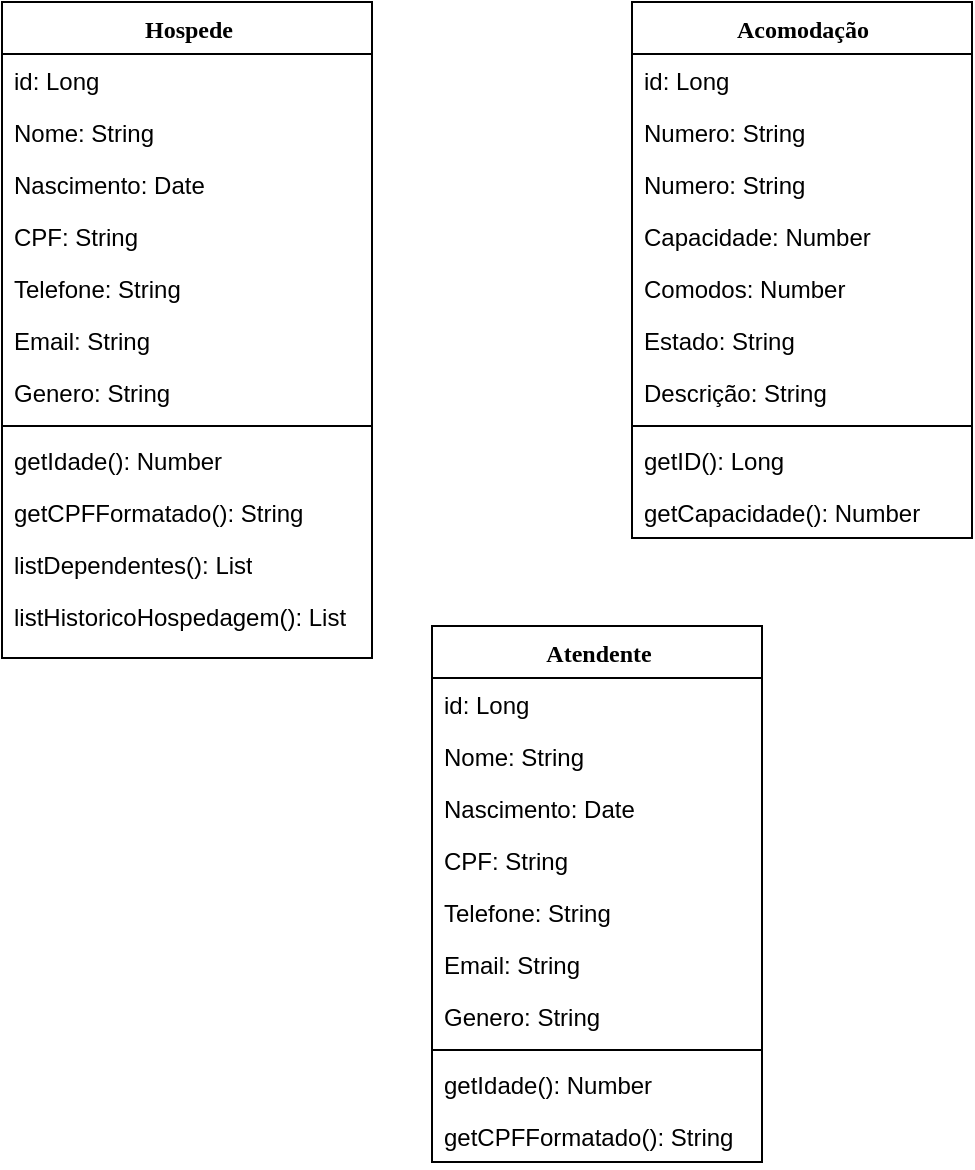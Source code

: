 <mxfile version="26.1.0">
  <diagram name="Page-1" id="6133507b-19e7-1e82-6fc7-422aa6c4b21f">
    <mxGraphModel dx="880" dy="444" grid="1" gridSize="10" guides="1" tooltips="1" connect="1" arrows="1" fold="1" page="1" pageScale="1" pageWidth="1100" pageHeight="850" background="none" math="0" shadow="0">
      <root>
        <mxCell id="0" />
        <mxCell id="1" parent="0" />
        <mxCell id="78961159f06e98e8-17" value="Hospede" style="swimlane;html=1;fontStyle=1;align=center;verticalAlign=top;childLayout=stackLayout;horizontal=1;startSize=26;horizontalStack=0;resizeParent=1;resizeLast=0;collapsible=1;marginBottom=0;swimlaneFillColor=#ffffff;rounded=0;shadow=0;comic=0;labelBackgroundColor=none;strokeWidth=1;fillColor=none;fontFamily=Verdana;fontSize=12" parent="1" vertex="1">
          <mxGeometry x="35" y="58" width="185" height="328" as="geometry" />
        </mxCell>
        <mxCell id="NkS4uYMRXdw_bEJpV2ui-9" value="id: Long" style="text;html=1;strokeColor=none;fillColor=none;align=left;verticalAlign=top;spacingLeft=4;spacingRight=4;whiteSpace=wrap;overflow=hidden;rotatable=0;points=[[0,0.5],[1,0.5]];portConstraint=eastwest;" parent="78961159f06e98e8-17" vertex="1">
          <mxGeometry y="26" width="185" height="26" as="geometry" />
        </mxCell>
        <mxCell id="78961159f06e98e8-23" value="Nome: String&lt;span style=&quot;white-space: pre;&quot;&gt;&#x9;&lt;/span&gt;" style="text;html=1;strokeColor=none;fillColor=none;align=left;verticalAlign=top;spacingLeft=4;spacingRight=4;whiteSpace=wrap;overflow=hidden;rotatable=0;points=[[0,0.5],[1,0.5]];portConstraint=eastwest;" parent="78961159f06e98e8-17" vertex="1">
          <mxGeometry y="52" width="185" height="26" as="geometry" />
        </mxCell>
        <mxCell id="NkS4uYMRXdw_bEJpV2ui-1" value="Nascimento: Date" style="text;html=1;strokeColor=none;fillColor=none;align=left;verticalAlign=top;spacingLeft=4;spacingRight=4;whiteSpace=wrap;overflow=hidden;rotatable=0;points=[[0,0.5],[1,0.5]];portConstraint=eastwest;" parent="78961159f06e98e8-17" vertex="1">
          <mxGeometry y="78" width="185" height="26" as="geometry" />
        </mxCell>
        <mxCell id="NkS4uYMRXdw_bEJpV2ui-2" value="CPF: String" style="text;html=1;strokeColor=none;fillColor=none;align=left;verticalAlign=top;spacingLeft=4;spacingRight=4;whiteSpace=wrap;overflow=hidden;rotatable=0;points=[[0,0.5],[1,0.5]];portConstraint=eastwest;" parent="78961159f06e98e8-17" vertex="1">
          <mxGeometry y="104" width="185" height="26" as="geometry" />
        </mxCell>
        <mxCell id="NkS4uYMRXdw_bEJpV2ui-3" value="Telefone: String" style="text;html=1;strokeColor=none;fillColor=none;align=left;verticalAlign=top;spacingLeft=4;spacingRight=4;whiteSpace=wrap;overflow=hidden;rotatable=0;points=[[0,0.5],[1,0.5]];portConstraint=eastwest;" parent="78961159f06e98e8-17" vertex="1">
          <mxGeometry y="130" width="185" height="26" as="geometry" />
        </mxCell>
        <mxCell id="NkS4uYMRXdw_bEJpV2ui-4" value="Email: String" style="text;html=1;strokeColor=none;fillColor=none;align=left;verticalAlign=top;spacingLeft=4;spacingRight=4;whiteSpace=wrap;overflow=hidden;rotatable=0;points=[[0,0.5],[1,0.5]];portConstraint=eastwest;" parent="78961159f06e98e8-17" vertex="1">
          <mxGeometry y="156" width="185" height="26" as="geometry" />
        </mxCell>
        <mxCell id="NkS4uYMRXdw_bEJpV2ui-5" value="Genero: String" style="text;html=1;strokeColor=none;fillColor=none;align=left;verticalAlign=top;spacingLeft=4;spacingRight=4;whiteSpace=wrap;overflow=hidden;rotatable=0;points=[[0,0.5],[1,0.5]];portConstraint=eastwest;" parent="78961159f06e98e8-17" vertex="1">
          <mxGeometry y="182" width="185" height="26" as="geometry" />
        </mxCell>
        <mxCell id="78961159f06e98e8-77" value="" style="line;html=1;strokeWidth=1;fillColor=none;align=left;verticalAlign=middle;spacingTop=-1;spacingLeft=3;spacingRight=3;rotatable=0;labelPosition=right;points=[];portConstraint=eastwest;" parent="78961159f06e98e8-17" vertex="1">
          <mxGeometry y="208" width="185" height="8" as="geometry" />
        </mxCell>
        <mxCell id="NkS4uYMRXdw_bEJpV2ui-6" value="getIdade(): Number" style="text;html=1;strokeColor=none;fillColor=none;align=left;verticalAlign=top;spacingLeft=4;spacingRight=4;whiteSpace=wrap;overflow=hidden;rotatable=0;points=[[0,0.5],[1,0.5]];portConstraint=eastwest;" parent="78961159f06e98e8-17" vertex="1">
          <mxGeometry y="216" width="185" height="26" as="geometry" />
        </mxCell>
        <mxCell id="NkS4uYMRXdw_bEJpV2ui-8" value="getCPFFormatado(): String" style="text;html=1;strokeColor=none;fillColor=none;align=left;verticalAlign=top;spacingLeft=4;spacingRight=4;whiteSpace=wrap;overflow=hidden;rotatable=0;points=[[0,0.5],[1,0.5]];portConstraint=eastwest;" parent="78961159f06e98e8-17" vertex="1">
          <mxGeometry y="242" width="185" height="26" as="geometry" />
        </mxCell>
        <mxCell id="NkS4uYMRXdw_bEJpV2ui-33" value="listDependentes(): List" style="text;html=1;strokeColor=none;fillColor=none;align=left;verticalAlign=top;spacingLeft=4;spacingRight=4;whiteSpace=wrap;overflow=hidden;rotatable=0;points=[[0,0.5],[1,0.5]];portConstraint=eastwest;" parent="78961159f06e98e8-17" vertex="1">
          <mxGeometry y="268" width="185" height="26" as="geometry" />
        </mxCell>
        <mxCell id="NkS4uYMRXdw_bEJpV2ui-34" value="listHistoricoHospedagem(): List" style="text;html=1;strokeColor=none;fillColor=none;align=left;verticalAlign=top;spacingLeft=4;spacingRight=4;whiteSpace=wrap;overflow=hidden;rotatable=0;points=[[0,0.5],[1,0.5]];portConstraint=eastwest;" parent="78961159f06e98e8-17" vertex="1">
          <mxGeometry y="294" width="185" height="34" as="geometry" />
        </mxCell>
        <mxCell id="NkS4uYMRXdw_bEJpV2ui-10" value="Acomodação" style="swimlane;html=1;fontStyle=1;align=center;verticalAlign=top;childLayout=stackLayout;horizontal=1;startSize=26;horizontalStack=0;resizeParent=1;resizeLast=0;collapsible=1;marginBottom=0;swimlaneFillColor=#ffffff;rounded=0;shadow=0;comic=0;labelBackgroundColor=none;strokeWidth=1;fillColor=none;fontFamily=Verdana;fontSize=12" parent="1" vertex="1">
          <mxGeometry x="350" y="58" width="170" height="268" as="geometry" />
        </mxCell>
        <mxCell id="NkS4uYMRXdw_bEJpV2ui-11" value="id: Long" style="text;html=1;strokeColor=none;fillColor=none;align=left;verticalAlign=top;spacingLeft=4;spacingRight=4;whiteSpace=wrap;overflow=hidden;rotatable=0;points=[[0,0.5],[1,0.5]];portConstraint=eastwest;" parent="NkS4uYMRXdw_bEJpV2ui-10" vertex="1">
          <mxGeometry y="26" width="170" height="26" as="geometry" />
        </mxCell>
        <mxCell id="NkS4uYMRXdw_bEJpV2ui-12" value="Numero: String" style="text;html=1;strokeColor=none;fillColor=none;align=left;verticalAlign=top;spacingLeft=4;spacingRight=4;whiteSpace=wrap;overflow=hidden;rotatable=0;points=[[0,0.5],[1,0.5]];portConstraint=eastwest;" parent="NkS4uYMRXdw_bEJpV2ui-10" vertex="1">
          <mxGeometry y="52" width="170" height="26" as="geometry" />
        </mxCell>
        <mxCell id="NkS4uYMRXdw_bEJpV2ui-21" value="Numero: String" style="text;html=1;strokeColor=none;fillColor=none;align=left;verticalAlign=top;spacingLeft=4;spacingRight=4;whiteSpace=wrap;overflow=hidden;rotatable=0;points=[[0,0.5],[1,0.5]];portConstraint=eastwest;" parent="NkS4uYMRXdw_bEJpV2ui-10" vertex="1">
          <mxGeometry y="78" width="170" height="26" as="geometry" />
        </mxCell>
        <mxCell id="NkS4uYMRXdw_bEJpV2ui-13" value="Capacidade: Number&lt;span style=&quot;white-space: pre;&quot;&gt;&#x9;&lt;/span&gt;" style="text;html=1;strokeColor=none;fillColor=none;align=left;verticalAlign=top;spacingLeft=4;spacingRight=4;whiteSpace=wrap;overflow=hidden;rotatable=0;points=[[0,0.5],[1,0.5]];portConstraint=eastwest;" parent="NkS4uYMRXdw_bEJpV2ui-10" vertex="1">
          <mxGeometry y="104" width="170" height="26" as="geometry" />
        </mxCell>
        <mxCell id="NkS4uYMRXdw_bEJpV2ui-14" value="Comodos: Number" style="text;html=1;strokeColor=none;fillColor=none;align=left;verticalAlign=top;spacingLeft=4;spacingRight=4;whiteSpace=wrap;overflow=hidden;rotatable=0;points=[[0,0.5],[1,0.5]];portConstraint=eastwest;" parent="NkS4uYMRXdw_bEJpV2ui-10" vertex="1">
          <mxGeometry y="130" width="170" height="26" as="geometry" />
        </mxCell>
        <mxCell id="NkS4uYMRXdw_bEJpV2ui-15" value="Estado: String" style="text;html=1;strokeColor=none;fillColor=none;align=left;verticalAlign=top;spacingLeft=4;spacingRight=4;whiteSpace=wrap;overflow=hidden;rotatable=0;points=[[0,0.5],[1,0.5]];portConstraint=eastwest;" parent="NkS4uYMRXdw_bEJpV2ui-10" vertex="1">
          <mxGeometry y="156" width="170" height="26" as="geometry" />
        </mxCell>
        <mxCell id="NkS4uYMRXdw_bEJpV2ui-16" value="Descrição: String" style="text;html=1;strokeColor=none;fillColor=none;align=left;verticalAlign=top;spacingLeft=4;spacingRight=4;whiteSpace=wrap;overflow=hidden;rotatable=0;points=[[0,0.5],[1,0.5]];portConstraint=eastwest;" parent="NkS4uYMRXdw_bEJpV2ui-10" vertex="1">
          <mxGeometry y="182" width="170" height="26" as="geometry" />
        </mxCell>
        <mxCell id="NkS4uYMRXdw_bEJpV2ui-18" value="" style="line;html=1;strokeWidth=1;fillColor=none;align=left;verticalAlign=middle;spacingTop=-1;spacingLeft=3;spacingRight=3;rotatable=0;labelPosition=right;points=[];portConstraint=eastwest;" parent="NkS4uYMRXdw_bEJpV2ui-10" vertex="1">
          <mxGeometry y="208" width="170" height="8" as="geometry" />
        </mxCell>
        <mxCell id="NkS4uYMRXdw_bEJpV2ui-19" value="getID(): Long" style="text;html=1;strokeColor=none;fillColor=none;align=left;verticalAlign=top;spacingLeft=4;spacingRight=4;whiteSpace=wrap;overflow=hidden;rotatable=0;points=[[0,0.5],[1,0.5]];portConstraint=eastwest;" parent="NkS4uYMRXdw_bEJpV2ui-10" vertex="1">
          <mxGeometry y="216" width="170" height="26" as="geometry" />
        </mxCell>
        <mxCell id="NkS4uYMRXdw_bEJpV2ui-20" value="getCapacidade(): Number" style="text;html=1;strokeColor=none;fillColor=none;align=left;verticalAlign=top;spacingLeft=4;spacingRight=4;whiteSpace=wrap;overflow=hidden;rotatable=0;points=[[0,0.5],[1,0.5]];portConstraint=eastwest;" parent="NkS4uYMRXdw_bEJpV2ui-10" vertex="1">
          <mxGeometry y="242" width="170" height="26" as="geometry" />
        </mxCell>
        <mxCell id="NkS4uYMRXdw_bEJpV2ui-22" value="Atendente" style="swimlane;html=1;fontStyle=1;align=center;verticalAlign=top;childLayout=stackLayout;horizontal=1;startSize=26;horizontalStack=0;resizeParent=1;resizeLast=0;collapsible=1;marginBottom=0;swimlaneFillColor=#ffffff;rounded=0;shadow=0;comic=0;labelBackgroundColor=none;strokeWidth=1;fillColor=none;fontFamily=Verdana;fontSize=12" parent="1" vertex="1">
          <mxGeometry x="250" y="370" width="165" height="268" as="geometry" />
        </mxCell>
        <mxCell id="NkS4uYMRXdw_bEJpV2ui-23" value="id: Long" style="text;html=1;strokeColor=none;fillColor=none;align=left;verticalAlign=top;spacingLeft=4;spacingRight=4;whiteSpace=wrap;overflow=hidden;rotatable=0;points=[[0,0.5],[1,0.5]];portConstraint=eastwest;" parent="NkS4uYMRXdw_bEJpV2ui-22" vertex="1">
          <mxGeometry y="26" width="165" height="26" as="geometry" />
        </mxCell>
        <mxCell id="NkS4uYMRXdw_bEJpV2ui-24" value="Nome: String&lt;span style=&quot;white-space: pre;&quot;&gt;&#x9;&lt;/span&gt;" style="text;html=1;strokeColor=none;fillColor=none;align=left;verticalAlign=top;spacingLeft=4;spacingRight=4;whiteSpace=wrap;overflow=hidden;rotatable=0;points=[[0,0.5],[1,0.5]];portConstraint=eastwest;" parent="NkS4uYMRXdw_bEJpV2ui-22" vertex="1">
          <mxGeometry y="52" width="165" height="26" as="geometry" />
        </mxCell>
        <mxCell id="NkS4uYMRXdw_bEJpV2ui-25" value="Nascimento: Date" style="text;html=1;strokeColor=none;fillColor=none;align=left;verticalAlign=top;spacingLeft=4;spacingRight=4;whiteSpace=wrap;overflow=hidden;rotatable=0;points=[[0,0.5],[1,0.5]];portConstraint=eastwest;" parent="NkS4uYMRXdw_bEJpV2ui-22" vertex="1">
          <mxGeometry y="78" width="165" height="26" as="geometry" />
        </mxCell>
        <mxCell id="NkS4uYMRXdw_bEJpV2ui-26" value="CPF: String" style="text;html=1;strokeColor=none;fillColor=none;align=left;verticalAlign=top;spacingLeft=4;spacingRight=4;whiteSpace=wrap;overflow=hidden;rotatable=0;points=[[0,0.5],[1,0.5]];portConstraint=eastwest;" parent="NkS4uYMRXdw_bEJpV2ui-22" vertex="1">
          <mxGeometry y="104" width="165" height="26" as="geometry" />
        </mxCell>
        <mxCell id="NkS4uYMRXdw_bEJpV2ui-27" value="Telefone: String" style="text;html=1;strokeColor=none;fillColor=none;align=left;verticalAlign=top;spacingLeft=4;spacingRight=4;whiteSpace=wrap;overflow=hidden;rotatable=0;points=[[0,0.5],[1,0.5]];portConstraint=eastwest;" parent="NkS4uYMRXdw_bEJpV2ui-22" vertex="1">
          <mxGeometry y="130" width="165" height="26" as="geometry" />
        </mxCell>
        <mxCell id="NkS4uYMRXdw_bEJpV2ui-28" value="Email: String" style="text;html=1;strokeColor=none;fillColor=none;align=left;verticalAlign=top;spacingLeft=4;spacingRight=4;whiteSpace=wrap;overflow=hidden;rotatable=0;points=[[0,0.5],[1,0.5]];portConstraint=eastwest;" parent="NkS4uYMRXdw_bEJpV2ui-22" vertex="1">
          <mxGeometry y="156" width="165" height="26" as="geometry" />
        </mxCell>
        <mxCell id="NkS4uYMRXdw_bEJpV2ui-29" value="Genero: String" style="text;html=1;strokeColor=none;fillColor=none;align=left;verticalAlign=top;spacingLeft=4;spacingRight=4;whiteSpace=wrap;overflow=hidden;rotatable=0;points=[[0,0.5],[1,0.5]];portConstraint=eastwest;" parent="NkS4uYMRXdw_bEJpV2ui-22" vertex="1">
          <mxGeometry y="182" width="165" height="26" as="geometry" />
        </mxCell>
        <mxCell id="NkS4uYMRXdw_bEJpV2ui-30" value="" style="line;html=1;strokeWidth=1;fillColor=none;align=left;verticalAlign=middle;spacingTop=-1;spacingLeft=3;spacingRight=3;rotatable=0;labelPosition=right;points=[];portConstraint=eastwest;" parent="NkS4uYMRXdw_bEJpV2ui-22" vertex="1">
          <mxGeometry y="208" width="165" height="8" as="geometry" />
        </mxCell>
        <mxCell id="NkS4uYMRXdw_bEJpV2ui-31" value="getIdade(): Number" style="text;html=1;strokeColor=none;fillColor=none;align=left;verticalAlign=top;spacingLeft=4;spacingRight=4;whiteSpace=wrap;overflow=hidden;rotatable=0;points=[[0,0.5],[1,0.5]];portConstraint=eastwest;" parent="NkS4uYMRXdw_bEJpV2ui-22" vertex="1">
          <mxGeometry y="216" width="165" height="26" as="geometry" />
        </mxCell>
        <mxCell id="NkS4uYMRXdw_bEJpV2ui-32" value="getCPFFormatado(): String" style="text;html=1;strokeColor=none;fillColor=none;align=left;verticalAlign=top;spacingLeft=4;spacingRight=4;whiteSpace=wrap;overflow=hidden;rotatable=0;points=[[0,0.5],[1,0.5]];portConstraint=eastwest;" parent="NkS4uYMRXdw_bEJpV2ui-22" vertex="1">
          <mxGeometry y="242" width="165" height="26" as="geometry" />
        </mxCell>
      </root>
    </mxGraphModel>
  </diagram>
</mxfile>
